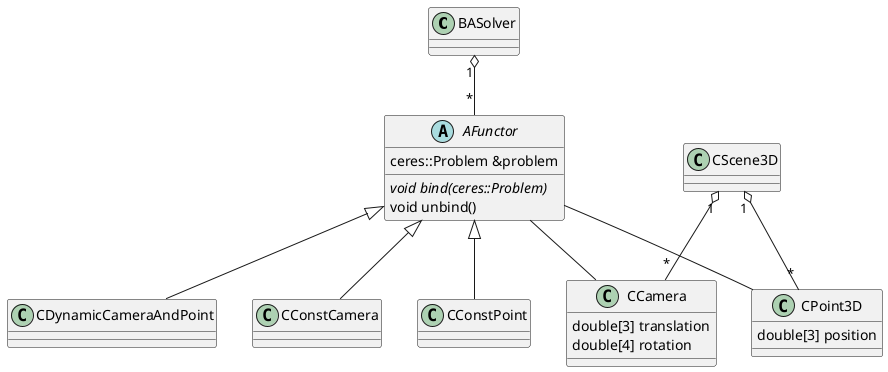 @startuml

class BASolver

abstract class AFunctor {
	ceres::Problem &problem
	{abstract} void bind(ceres::Problem)
	void unbind()
}

BASolver "1" o-- "*" AFunctor

class CDynamicCameraAndPoint 

class CConstCamera

class CConstPoint

AFunctor <|-- CDynamicCameraAndPoint
AFunctor <|-- CConstCamera
AFunctor <|-- CConstPoint


class CScene3D

class CPoint3D {
	double[3] position
}

class CCamera {
	double[3] translation
	double[4] rotation
}

CScene3D "1" o-- "*" CPoint3D
CScene3D "1" o-- "*" CCamera

AFunctor -- CPoint3D
AFunctor -- CCamera

@enduml
